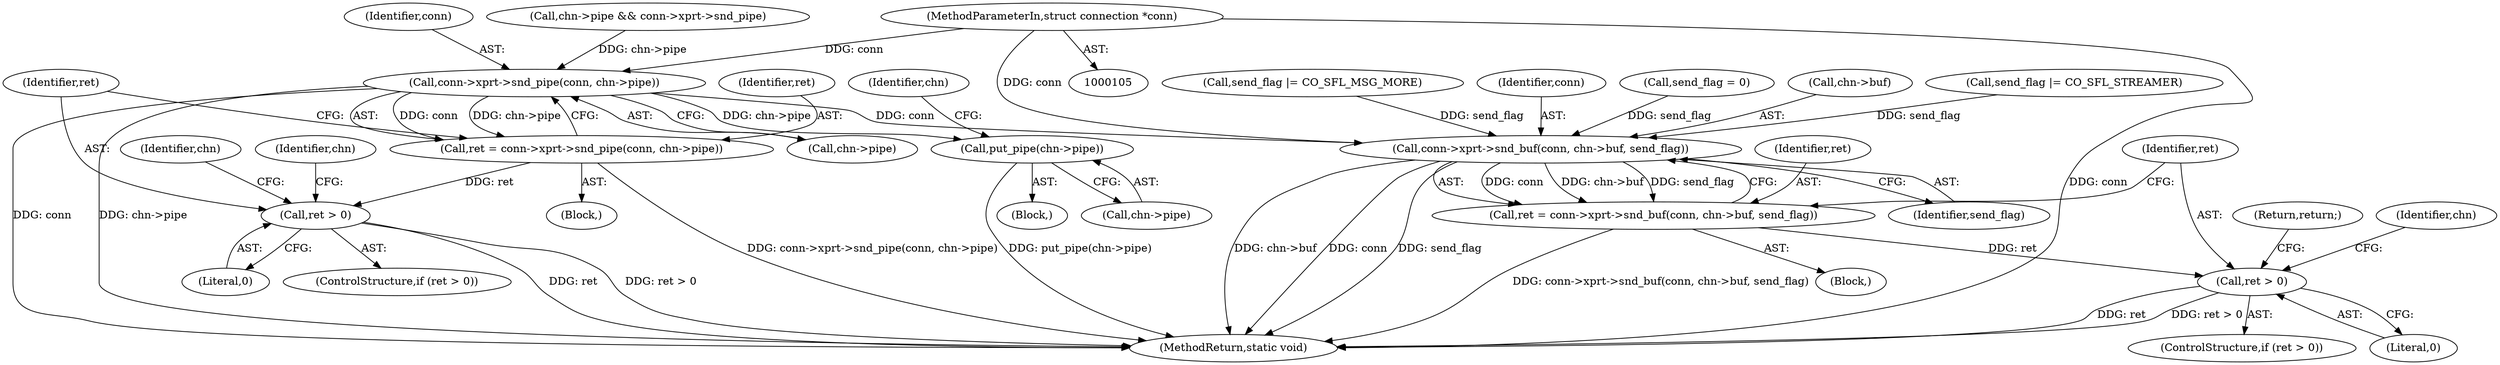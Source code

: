digraph "0_haproxy_b4d05093bc89f71377230228007e69a1434c1a0c_1@pointer" {
"1000106" [label="(MethodParameterIn,struct connection *conn)"];
"1000134" [label="(Call,conn->xprt->snd_pipe(conn, chn->pipe))"];
"1000132" [label="(Call,ret = conn->xprt->snd_pipe(conn, chn->pipe))"];
"1000140" [label="(Call,ret > 0)"];
"1000158" [label="(Call,put_pipe(chn->pipe))"];
"1000251" [label="(Call,conn->xprt->snd_buf(conn, chn->buf, send_flag))"];
"1000249" [label="(Call,ret = conn->xprt->snd_buf(conn, chn->buf, send_flag))"];
"1000258" [label="(Call,ret > 0)"];
"1000285" [label="(Return,return;)"];
"1000251" [label="(Call,conn->xprt->snd_buf(conn, chn->buf, send_flag))"];
"1000164" [label="(Identifier,chn)"];
"1000249" [label="(Call,ret = conn->xprt->snd_buf(conn, chn->buf, send_flag))"];
"1000131" [label="(Block,)"];
"1000237" [label="(Call,send_flag |= CO_SFL_MSG_MORE)"];
"1000264" [label="(Identifier,chn)"];
"1000197" [label="(Block,)"];
"1000256" [label="(Identifier,send_flag)"];
"1000141" [label="(Identifier,ret)"];
"1000159" [label="(Call,chn->pipe)"];
"1000142" [label="(Literal,0)"];
"1000286" [label="(MethodReturn,static void)"];
"1000106" [label="(MethodParameterIn,struct connection *conn)"];
"1000134" [label="(Call,conn->xprt->snd_pipe(conn, chn->pipe))"];
"1000140" [label="(Call,ret > 0)"];
"1000252" [label="(Identifier,conn)"];
"1000258" [label="(Call,ret > 0)"];
"1000199" [label="(Call,send_flag = 0)"];
"1000158" [label="(Call,put_pipe(chn->pipe))"];
"1000133" [label="(Identifier,ret)"];
"1000260" [label="(Literal,0)"];
"1000135" [label="(Identifier,conn)"];
"1000253" [label="(Call,chn->buf)"];
"1000122" [label="(Call,chn->pipe && conn->xprt->snd_pipe)"];
"1000154" [label="(Identifier,chn)"];
"1000145" [label="(Identifier,chn)"];
"1000246" [label="(Call,send_flag |= CO_SFL_STREAMER)"];
"1000157" [label="(Block,)"];
"1000139" [label="(ControlStructure,if (ret > 0))"];
"1000132" [label="(Call,ret = conn->xprt->snd_pipe(conn, chn->pipe))"];
"1000259" [label="(Identifier,ret)"];
"1000257" [label="(ControlStructure,if (ret > 0))"];
"1000250" [label="(Identifier,ret)"];
"1000136" [label="(Call,chn->pipe)"];
"1000106" -> "1000105"  [label="AST: "];
"1000106" -> "1000286"  [label="DDG: conn"];
"1000106" -> "1000134"  [label="DDG: conn"];
"1000106" -> "1000251"  [label="DDG: conn"];
"1000134" -> "1000132"  [label="AST: "];
"1000134" -> "1000136"  [label="CFG: "];
"1000135" -> "1000134"  [label="AST: "];
"1000136" -> "1000134"  [label="AST: "];
"1000132" -> "1000134"  [label="CFG: "];
"1000134" -> "1000286"  [label="DDG: conn"];
"1000134" -> "1000286"  [label="DDG: chn->pipe"];
"1000134" -> "1000132"  [label="DDG: conn"];
"1000134" -> "1000132"  [label="DDG: chn->pipe"];
"1000122" -> "1000134"  [label="DDG: chn->pipe"];
"1000134" -> "1000158"  [label="DDG: chn->pipe"];
"1000134" -> "1000251"  [label="DDG: conn"];
"1000132" -> "1000131"  [label="AST: "];
"1000133" -> "1000132"  [label="AST: "];
"1000141" -> "1000132"  [label="CFG: "];
"1000132" -> "1000286"  [label="DDG: conn->xprt->snd_pipe(conn, chn->pipe)"];
"1000132" -> "1000140"  [label="DDG: ret"];
"1000140" -> "1000139"  [label="AST: "];
"1000140" -> "1000142"  [label="CFG: "];
"1000141" -> "1000140"  [label="AST: "];
"1000142" -> "1000140"  [label="AST: "];
"1000145" -> "1000140"  [label="CFG: "];
"1000154" -> "1000140"  [label="CFG: "];
"1000140" -> "1000286"  [label="DDG: ret"];
"1000140" -> "1000286"  [label="DDG: ret > 0"];
"1000158" -> "1000157"  [label="AST: "];
"1000158" -> "1000159"  [label="CFG: "];
"1000159" -> "1000158"  [label="AST: "];
"1000164" -> "1000158"  [label="CFG: "];
"1000158" -> "1000286"  [label="DDG: put_pipe(chn->pipe)"];
"1000251" -> "1000249"  [label="AST: "];
"1000251" -> "1000256"  [label="CFG: "];
"1000252" -> "1000251"  [label="AST: "];
"1000253" -> "1000251"  [label="AST: "];
"1000256" -> "1000251"  [label="AST: "];
"1000249" -> "1000251"  [label="CFG: "];
"1000251" -> "1000286"  [label="DDG: chn->buf"];
"1000251" -> "1000286"  [label="DDG: conn"];
"1000251" -> "1000286"  [label="DDG: send_flag"];
"1000251" -> "1000249"  [label="DDG: conn"];
"1000251" -> "1000249"  [label="DDG: chn->buf"];
"1000251" -> "1000249"  [label="DDG: send_flag"];
"1000199" -> "1000251"  [label="DDG: send_flag"];
"1000237" -> "1000251"  [label="DDG: send_flag"];
"1000246" -> "1000251"  [label="DDG: send_flag"];
"1000249" -> "1000197"  [label="AST: "];
"1000250" -> "1000249"  [label="AST: "];
"1000259" -> "1000249"  [label="CFG: "];
"1000249" -> "1000286"  [label="DDG: conn->xprt->snd_buf(conn, chn->buf, send_flag)"];
"1000249" -> "1000258"  [label="DDG: ret"];
"1000258" -> "1000257"  [label="AST: "];
"1000258" -> "1000260"  [label="CFG: "];
"1000259" -> "1000258"  [label="AST: "];
"1000260" -> "1000258"  [label="AST: "];
"1000264" -> "1000258"  [label="CFG: "];
"1000285" -> "1000258"  [label="CFG: "];
"1000258" -> "1000286"  [label="DDG: ret"];
"1000258" -> "1000286"  [label="DDG: ret > 0"];
}
